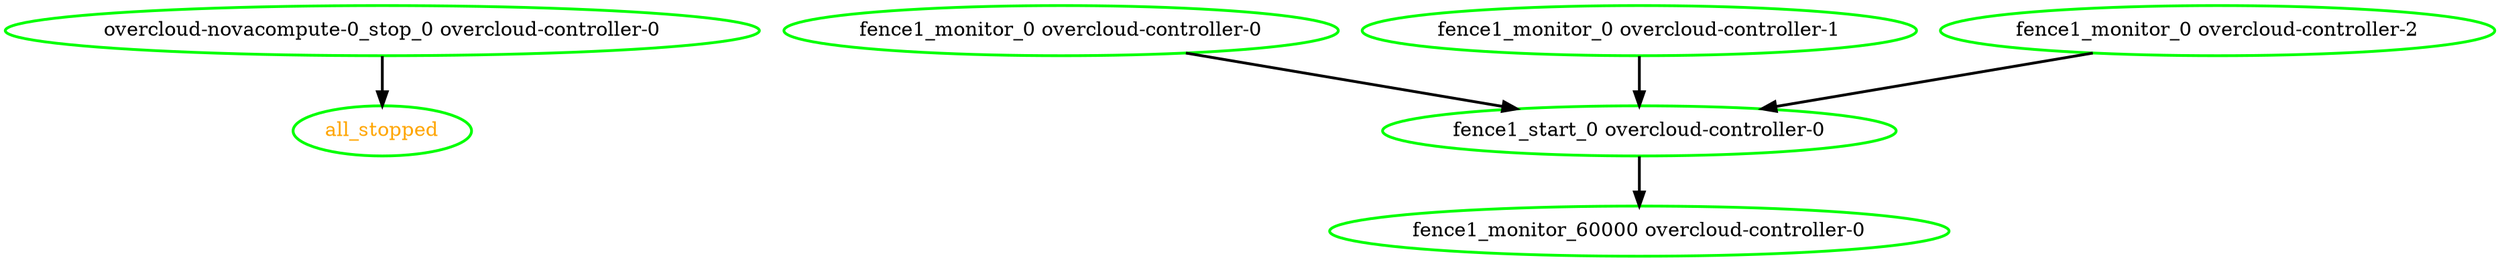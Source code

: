 digraph "g" {
"all_stopped" [ style=bold color="green" fontcolor="orange"]
"fence1_monitor_0 overcloud-controller-0" -> "fence1_start_0 overcloud-controller-0" [ style = bold]
"fence1_monitor_0 overcloud-controller-0" [ style=bold color="green" fontcolor="black"]
"fence1_monitor_0 overcloud-controller-1" -> "fence1_start_0 overcloud-controller-0" [ style = bold]
"fence1_monitor_0 overcloud-controller-1" [ style=bold color="green" fontcolor="black"]
"fence1_monitor_0 overcloud-controller-2" -> "fence1_start_0 overcloud-controller-0" [ style = bold]
"fence1_monitor_0 overcloud-controller-2" [ style=bold color="green" fontcolor="black"]
"fence1_monitor_60000 overcloud-controller-0" [ style=bold color="green" fontcolor="black"]
"fence1_start_0 overcloud-controller-0" -> "fence1_monitor_60000 overcloud-controller-0" [ style = bold]
"fence1_start_0 overcloud-controller-0" [ style=bold color="green" fontcolor="black"]
"overcloud-novacompute-0_stop_0 overcloud-controller-0" -> "all_stopped" [ style = bold]
"overcloud-novacompute-0_stop_0 overcloud-controller-0" [ style=bold color="green" fontcolor="black"]
}
